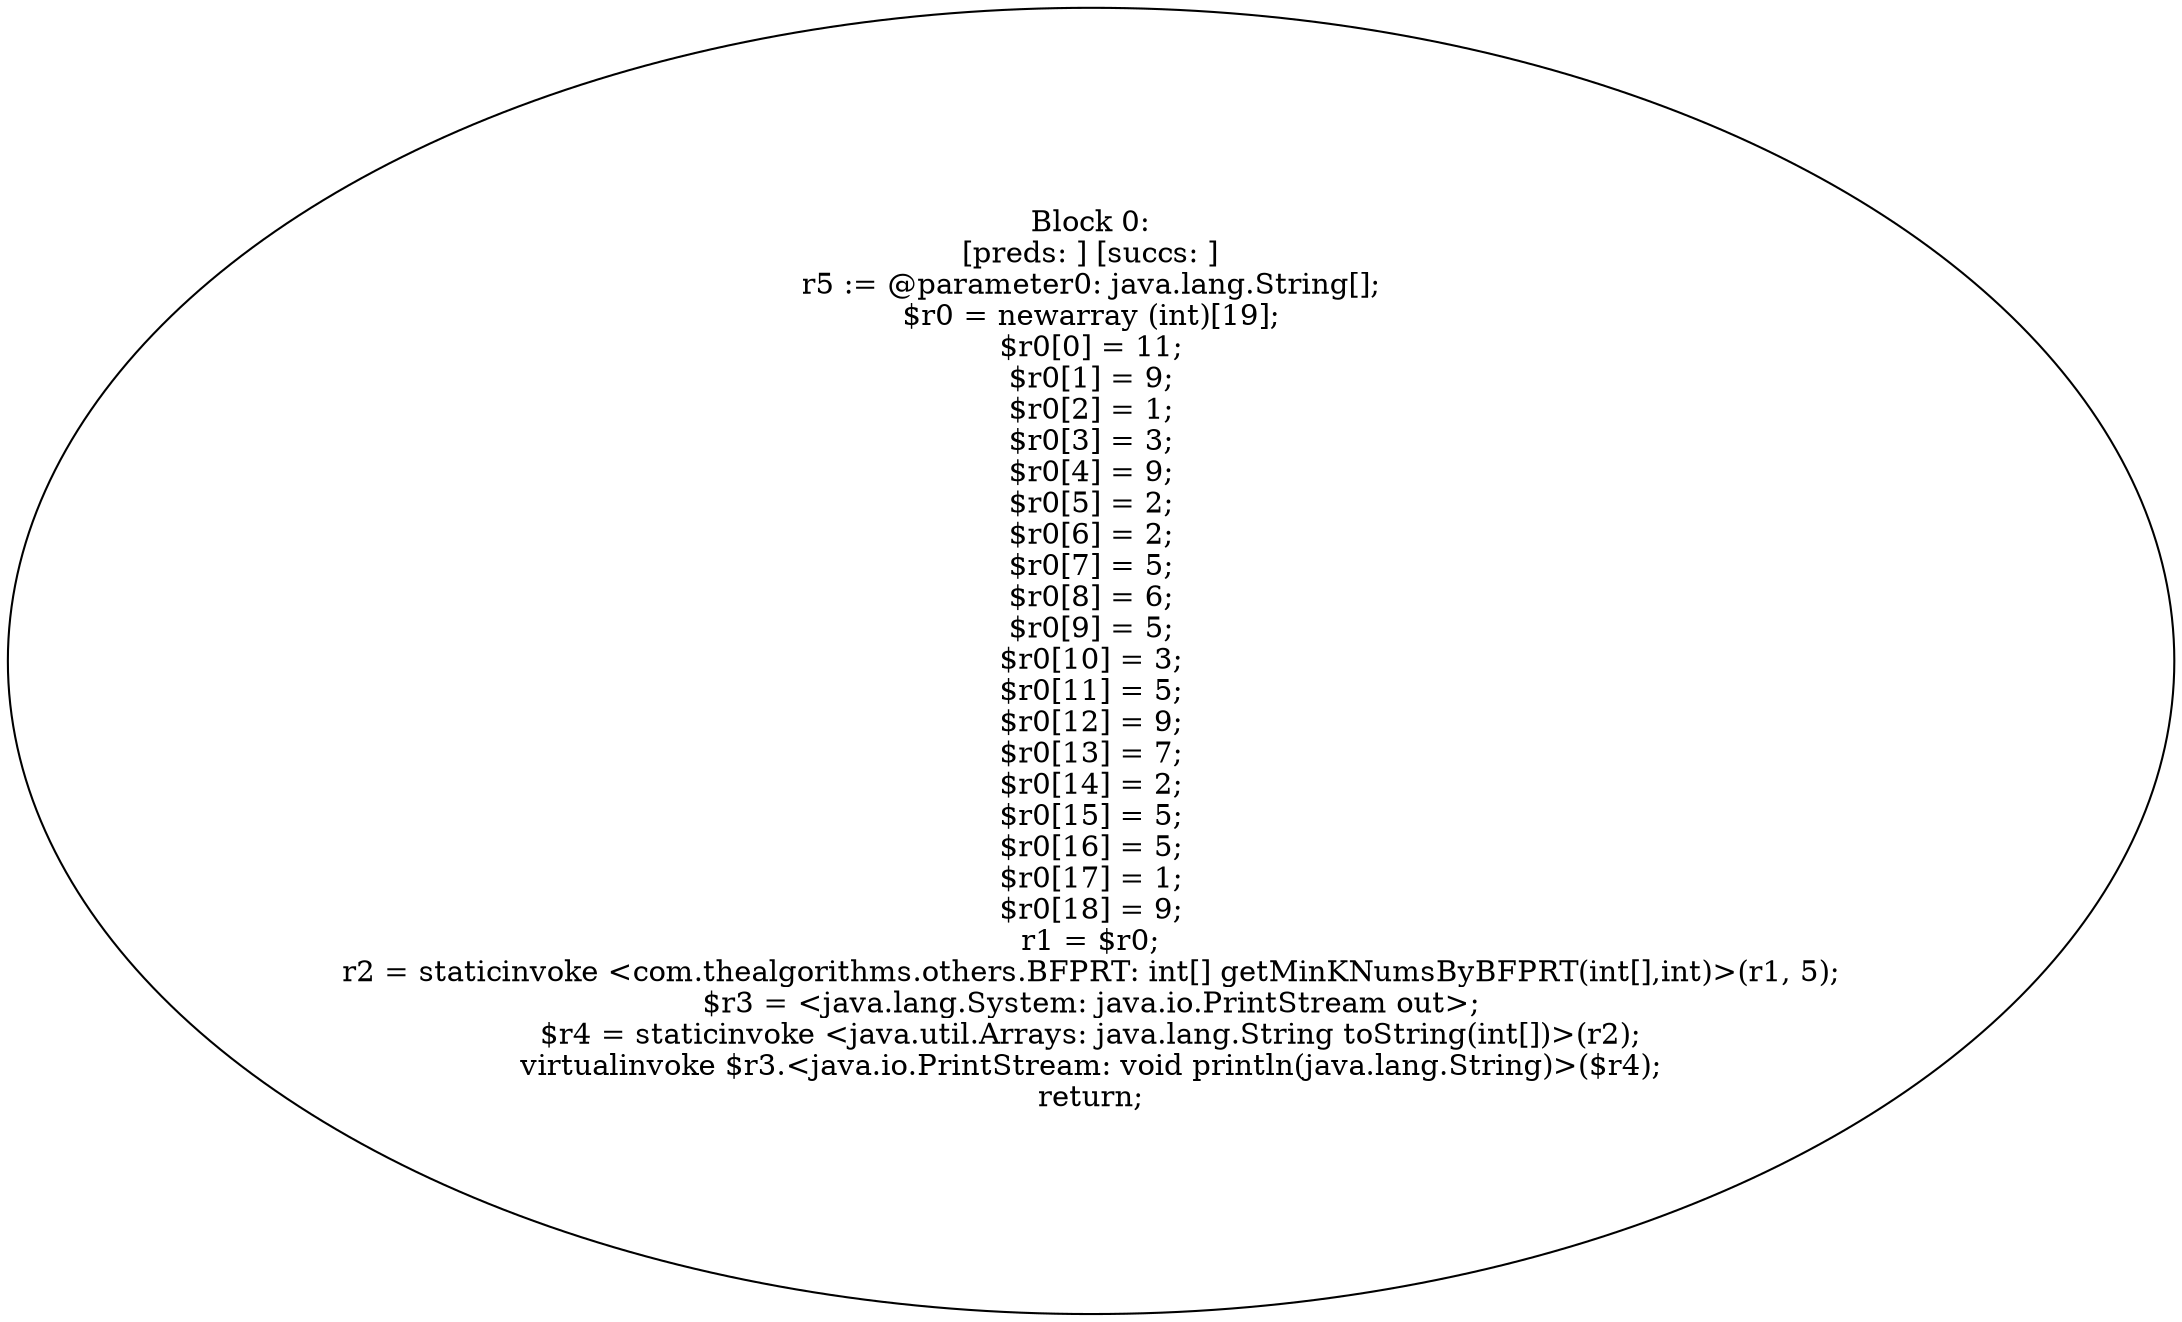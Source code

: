 digraph "unitGraph" {
    "Block 0:
[preds: ] [succs: ]
r5 := @parameter0: java.lang.String[];
$r0 = newarray (int)[19];
$r0[0] = 11;
$r0[1] = 9;
$r0[2] = 1;
$r0[3] = 3;
$r0[4] = 9;
$r0[5] = 2;
$r0[6] = 2;
$r0[7] = 5;
$r0[8] = 6;
$r0[9] = 5;
$r0[10] = 3;
$r0[11] = 5;
$r0[12] = 9;
$r0[13] = 7;
$r0[14] = 2;
$r0[15] = 5;
$r0[16] = 5;
$r0[17] = 1;
$r0[18] = 9;
r1 = $r0;
r2 = staticinvoke <com.thealgorithms.others.BFPRT: int[] getMinKNumsByBFPRT(int[],int)>(r1, 5);
$r3 = <java.lang.System: java.io.PrintStream out>;
$r4 = staticinvoke <java.util.Arrays: java.lang.String toString(int[])>(r2);
virtualinvoke $r3.<java.io.PrintStream: void println(java.lang.String)>($r4);
return;
"
}

